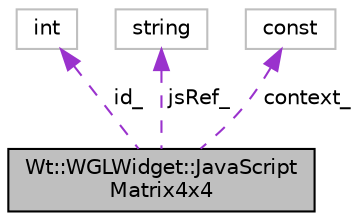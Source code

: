 digraph "Wt::WGLWidget::JavaScriptMatrix4x4"
{
 // LATEX_PDF_SIZE
  edge [fontname="Helvetica",fontsize="10",labelfontname="Helvetica",labelfontsize="10"];
  node [fontname="Helvetica",fontsize="10",shape=record];
  Node1 [label="Wt::WGLWidget::JavaScript\lMatrix4x4",height=0.2,width=0.4,color="black", fillcolor="grey75", style="filled", fontcolor="black",tooltip="A client-side JavaScript matrix."];
  Node2 -> Node1 [dir="back",color="darkorchid3",fontsize="10",style="dashed",label=" id_" ];
  Node2 [label="int",height=0.2,width=0.4,color="grey75", fillcolor="white", style="filled",tooltip=" "];
  Node3 -> Node1 [dir="back",color="darkorchid3",fontsize="10",style="dashed",label=" jsRef_" ];
  Node3 [label="string",height=0.2,width=0.4,color="grey75", fillcolor="white", style="filled",tooltip=" "];
  Node4 -> Node1 [dir="back",color="darkorchid3",fontsize="10",style="dashed",label=" context_" ];
  Node4 [label="const",height=0.2,width=0.4,color="grey75", fillcolor="white", style="filled",tooltip=" "];
}
